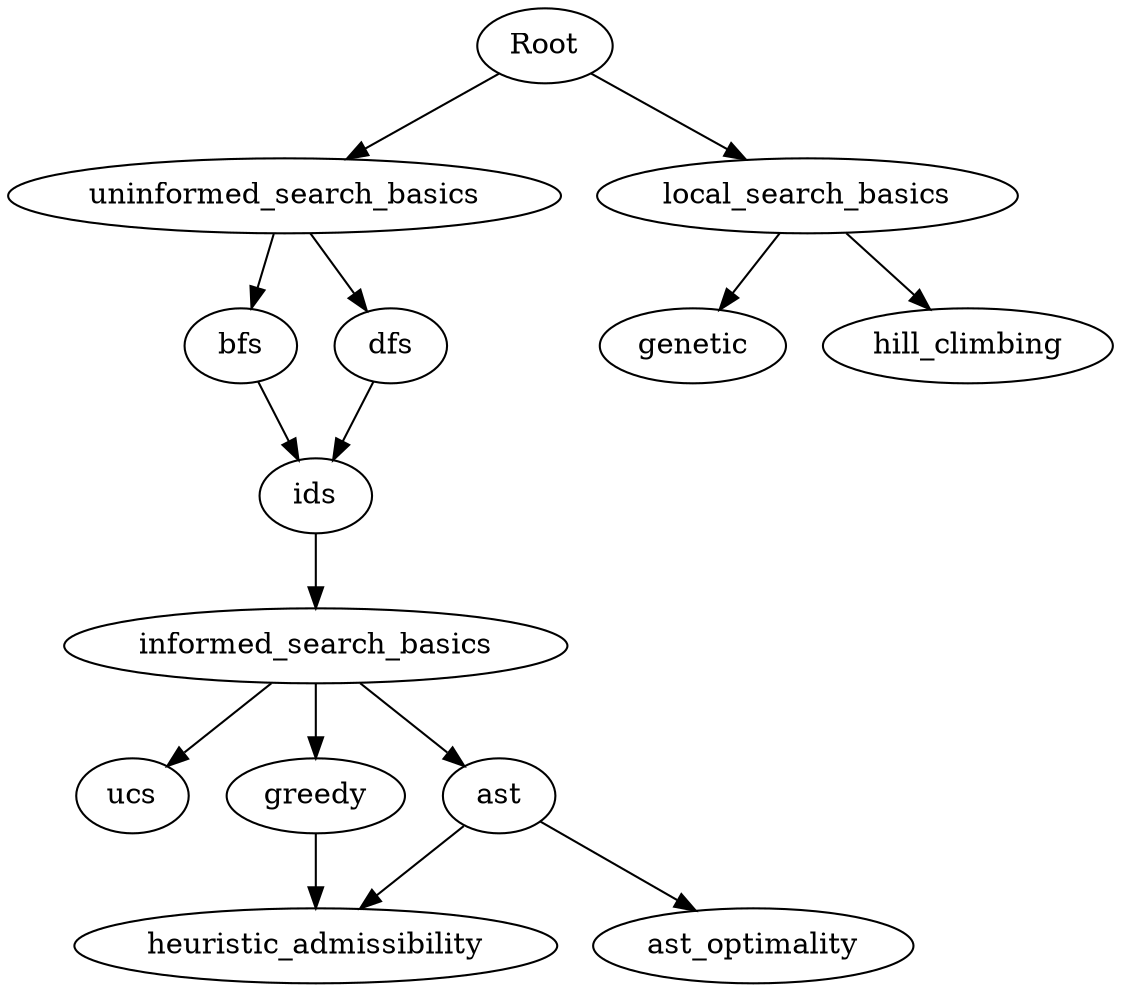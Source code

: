 strict digraph {
	uninformed_search_basics [label=uninformed_search_basics]
	Root -> uninformed_search_basics [contraint=true]
	Root -> local_search_basics [contraint=true]
	uninformed_search_basics -> bfs [contraint=true]
	uninformed_search_basics -> dfs [contraint=true]
	informed_search_basics -> ucs [contraint=true]
	informed_search_basics -> greedy [contraint=true]
	informed_search_basics -> ast [contraint=true]
	local_search_basics -> genetic [contraint=true]
	local_search_basics -> hill_climbing [contraint=true]
	bfs -> ids [contraint=true]
	dfs -> ids [contraint=true]
	ids -> informed_search_basics [contraint=true]
	greedy -> heuristic_admissibility [contraint=true]
	ast -> heuristic_admissibility [contraint=true]
	ast -> ast_optimality [contraint=true]
	bfs [label=bfs]
	Root -> uninformed_search_basics [contraint=true]
	Root -> local_search_basics [contraint=true]
	uninformed_search_basics -> bfs [contraint=true]
	uninformed_search_basics -> dfs [contraint=true]
	informed_search_basics -> ucs [contraint=true]
	informed_search_basics -> greedy [contraint=true]
	informed_search_basics -> ast [contraint=true]
	local_search_basics -> genetic [contraint=true]
	local_search_basics -> hill_climbing [contraint=true]
	bfs -> ids [contraint=true]
	dfs -> ids [contraint=true]
	ids -> informed_search_basics [contraint=true]
	greedy -> heuristic_admissibility [contraint=true]
	ast -> heuristic_admissibility [contraint=true]
	ast -> ast_optimality [contraint=true]
	dfs [label=dfs]
	Root -> uninformed_search_basics [contraint=true]
	Root -> local_search_basics [contraint=true]
	uninformed_search_basics -> bfs [contraint=true]
	uninformed_search_basics -> dfs [contraint=true]
	informed_search_basics -> ucs [contraint=true]
	informed_search_basics -> greedy [contraint=true]
	informed_search_basics -> ast [contraint=true]
	local_search_basics -> genetic [contraint=true]
	local_search_basics -> hill_climbing [contraint=true]
	bfs -> ids [contraint=true]
	dfs -> ids [contraint=true]
	ids -> informed_search_basics [contraint=true]
	greedy -> heuristic_admissibility [contraint=true]
	ast -> heuristic_admissibility [contraint=true]
	ast -> ast_optimality [contraint=true]
	ids [label=ids]
	Root -> uninformed_search_basics [contraint=true]
	Root -> local_search_basics [contraint=true]
	uninformed_search_basics -> bfs [contraint=true]
	uninformed_search_basics -> dfs [contraint=true]
	informed_search_basics -> ucs [contraint=true]
	informed_search_basics -> greedy [contraint=true]
	informed_search_basics -> ast [contraint=true]
	local_search_basics -> genetic [contraint=true]
	local_search_basics -> hill_climbing [contraint=true]
	bfs -> ids [contraint=true]
	dfs -> ids [contraint=true]
	ids -> informed_search_basics [contraint=true]
	greedy -> heuristic_admissibility [contraint=true]
	ast -> heuristic_admissibility [contraint=true]
	ast -> ast_optimality [contraint=true]
	informed_search_basics [label=informed_search_basics]
	Root -> uninformed_search_basics [contraint=true]
	Root -> local_search_basics [contraint=true]
	uninformed_search_basics -> bfs [contraint=true]
	uninformed_search_basics -> dfs [contraint=true]
	informed_search_basics -> ucs [contraint=true]
	informed_search_basics -> greedy [contraint=true]
	informed_search_basics -> ast [contraint=true]
	local_search_basics -> genetic [contraint=true]
	local_search_basics -> hill_climbing [contraint=true]
	bfs -> ids [contraint=true]
	dfs -> ids [contraint=true]
	ids -> informed_search_basics [contraint=true]
	greedy -> heuristic_admissibility [contraint=true]
	ast -> heuristic_admissibility [contraint=true]
	ast -> ast_optimality [contraint=true]
	ucs [label=ucs]
	Root -> uninformed_search_basics [contraint=true]
	Root -> local_search_basics [contraint=true]
	uninformed_search_basics -> bfs [contraint=true]
	uninformed_search_basics -> dfs [contraint=true]
	informed_search_basics -> ucs [contraint=true]
	informed_search_basics -> greedy [contraint=true]
	informed_search_basics -> ast [contraint=true]
	local_search_basics -> genetic [contraint=true]
	local_search_basics -> hill_climbing [contraint=true]
	bfs -> ids [contraint=true]
	dfs -> ids [contraint=true]
	ids -> informed_search_basics [contraint=true]
	greedy -> heuristic_admissibility [contraint=true]
	ast -> heuristic_admissibility [contraint=true]
	ast -> ast_optimality [contraint=true]
	ast [label=ast]
	Root -> uninformed_search_basics [contraint=true]
	Root -> local_search_basics [contraint=true]
	uninformed_search_basics -> bfs [contraint=true]
	uninformed_search_basics -> dfs [contraint=true]
	informed_search_basics -> ucs [contraint=true]
	informed_search_basics -> greedy [contraint=true]
	informed_search_basics -> ast [contraint=true]
	local_search_basics -> genetic [contraint=true]
	local_search_basics -> hill_climbing [contraint=true]
	bfs -> ids [contraint=true]
	dfs -> ids [contraint=true]
	ids -> informed_search_basics [contraint=true]
	greedy -> heuristic_admissibility [contraint=true]
	ast -> heuristic_admissibility [contraint=true]
	ast -> ast_optimality [contraint=true]
	greedy [label=greedy]
	Root -> uninformed_search_basics [contraint=true]
	Root -> local_search_basics [contraint=true]
	uninformed_search_basics -> bfs [contraint=true]
	uninformed_search_basics -> dfs [contraint=true]
	informed_search_basics -> ucs [contraint=true]
	informed_search_basics -> greedy [contraint=true]
	informed_search_basics -> ast [contraint=true]
	local_search_basics -> genetic [contraint=true]
	local_search_basics -> hill_climbing [contraint=true]
	bfs -> ids [contraint=true]
	dfs -> ids [contraint=true]
	ids -> informed_search_basics [contraint=true]
	greedy -> heuristic_admissibility [contraint=true]
	ast -> heuristic_admissibility [contraint=true]
	ast -> ast_optimality [contraint=true]
	heuristic_admissibility [label=heuristic_admissibility]
	Root -> uninformed_search_basics [contraint=true]
	Root -> local_search_basics [contraint=true]
	uninformed_search_basics -> bfs [contraint=true]
	uninformed_search_basics -> dfs [contraint=true]
	informed_search_basics -> ucs [contraint=true]
	informed_search_basics -> greedy [contraint=true]
	informed_search_basics -> ast [contraint=true]
	local_search_basics -> genetic [contraint=true]
	local_search_basics -> hill_climbing [contraint=true]
	bfs -> ids [contraint=true]
	dfs -> ids [contraint=true]
	ids -> informed_search_basics [contraint=true]
	greedy -> heuristic_admissibility [contraint=true]
	ast -> heuristic_admissibility [contraint=true]
	ast -> ast_optimality [contraint=true]
	ast_optimality [label=ast_optimality]
	Root -> uninformed_search_basics [contraint=true]
	Root -> local_search_basics [contraint=true]
	uninformed_search_basics -> bfs [contraint=true]
	uninformed_search_basics -> dfs [contraint=true]
	informed_search_basics -> ucs [contraint=true]
	informed_search_basics -> greedy [contraint=true]
	informed_search_basics -> ast [contraint=true]
	local_search_basics -> genetic [contraint=true]
	local_search_basics -> hill_climbing [contraint=true]
	bfs -> ids [contraint=true]
	dfs -> ids [contraint=true]
	ids -> informed_search_basics [contraint=true]
	greedy -> heuristic_admissibility [contraint=true]
	ast -> heuristic_admissibility [contraint=true]
	ast -> ast_optimality [contraint=true]
	hill_climbing [label=hill_climbing]
	Root -> uninformed_search_basics [contraint=true]
	Root -> local_search_basics [contraint=true]
	uninformed_search_basics -> bfs [contraint=true]
	uninformed_search_basics -> dfs [contraint=true]
	informed_search_basics -> ucs [contraint=true]
	informed_search_basics -> greedy [contraint=true]
	informed_search_basics -> ast [contraint=true]
	local_search_basics -> genetic [contraint=true]
	local_search_basics -> hill_climbing [contraint=true]
	bfs -> ids [contraint=true]
	dfs -> ids [contraint=true]
	ids -> informed_search_basics [contraint=true]
	greedy -> heuristic_admissibility [contraint=true]
	ast -> heuristic_admissibility [contraint=true]
	ast -> ast_optimality [contraint=true]
	genetic [label=genetic]
	Root -> uninformed_search_basics [contraint=true]
	Root -> local_search_basics [contraint=true]
	uninformed_search_basics -> bfs [contraint=true]
	uninformed_search_basics -> dfs [contraint=true]
	informed_search_basics -> ucs [contraint=true]
	informed_search_basics -> greedy [contraint=true]
	informed_search_basics -> ast [contraint=true]
	local_search_basics -> genetic [contraint=true]
	local_search_basics -> hill_climbing [contraint=true]
	bfs -> ids [contraint=true]
	dfs -> ids [contraint=true]
	ids -> informed_search_basics [contraint=true]
	greedy -> heuristic_admissibility [contraint=true]
	ast -> heuristic_admissibility [contraint=true]
	ast -> ast_optimality [contraint=true]
	local_search_basics [label=local_search_basics]
	Root -> uninformed_search_basics [contraint=true]
	Root -> local_search_basics [contraint=true]
	uninformed_search_basics -> bfs [contraint=true]
	uninformed_search_basics -> dfs [contraint=true]
	informed_search_basics -> ucs [contraint=true]
	informed_search_basics -> greedy [contraint=true]
	informed_search_basics -> ast [contraint=true]
	local_search_basics -> genetic [contraint=true]
	local_search_basics -> hill_climbing [contraint=true]
	bfs -> ids [contraint=true]
	dfs -> ids [contraint=true]
	ids -> informed_search_basics [contraint=true]
	greedy -> heuristic_admissibility [contraint=true]
	ast -> heuristic_admissibility [contraint=true]
	ast -> ast_optimality [contraint=true]
}
